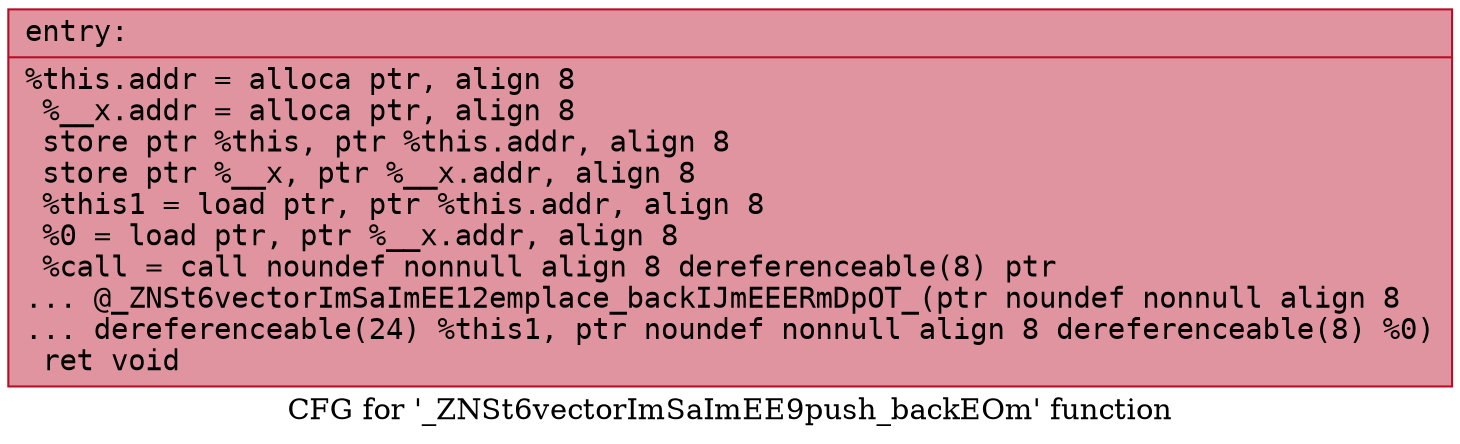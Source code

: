 digraph "CFG for '_ZNSt6vectorImSaImEE9push_backEOm' function" {
	label="CFG for '_ZNSt6vectorImSaImEE9push_backEOm' function";

	Node0x556c3c750b50 [shape=record,color="#b70d28ff", style=filled, fillcolor="#b70d2870" fontname="Courier",label="{entry:\l|  %this.addr = alloca ptr, align 8\l  %__x.addr = alloca ptr, align 8\l  store ptr %this, ptr %this.addr, align 8\l  store ptr %__x, ptr %__x.addr, align 8\l  %this1 = load ptr, ptr %this.addr, align 8\l  %0 = load ptr, ptr %__x.addr, align 8\l  %call = call noundef nonnull align 8 dereferenceable(8) ptr\l... @_ZNSt6vectorImSaImEE12emplace_backIJmEEERmDpOT_(ptr noundef nonnull align 8\l... dereferenceable(24) %this1, ptr noundef nonnull align 8 dereferenceable(8) %0)\l  ret void\l}"];
}
